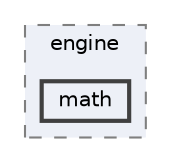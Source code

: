 digraph "C:/Dev/Techstorm-v5/src/engine/math"
{
 // LATEX_PDF_SIZE
  bgcolor="transparent";
  edge [fontname=Helvetica,fontsize=10,labelfontname=Helvetica,labelfontsize=10];
  node [fontname=Helvetica,fontsize=10,shape=box,height=0.2,width=0.4];
  compound=true
  subgraph clusterdir_2052808828190f934b76e979ee65af8a {
    graph [ bgcolor="#edf0f7", pencolor="grey50", label="engine", fontname=Helvetica,fontsize=10 style="filled,dashed", URL="dir_2052808828190f934b76e979ee65af8a.html",tooltip=""]
  dir_c743704d4a27141d26350e4960f85eaa [label="math", fillcolor="#edf0f7", color="grey25", style="filled,bold", URL="dir_c743704d4a27141d26350e4960f85eaa.html",tooltip=""];
  }
}
